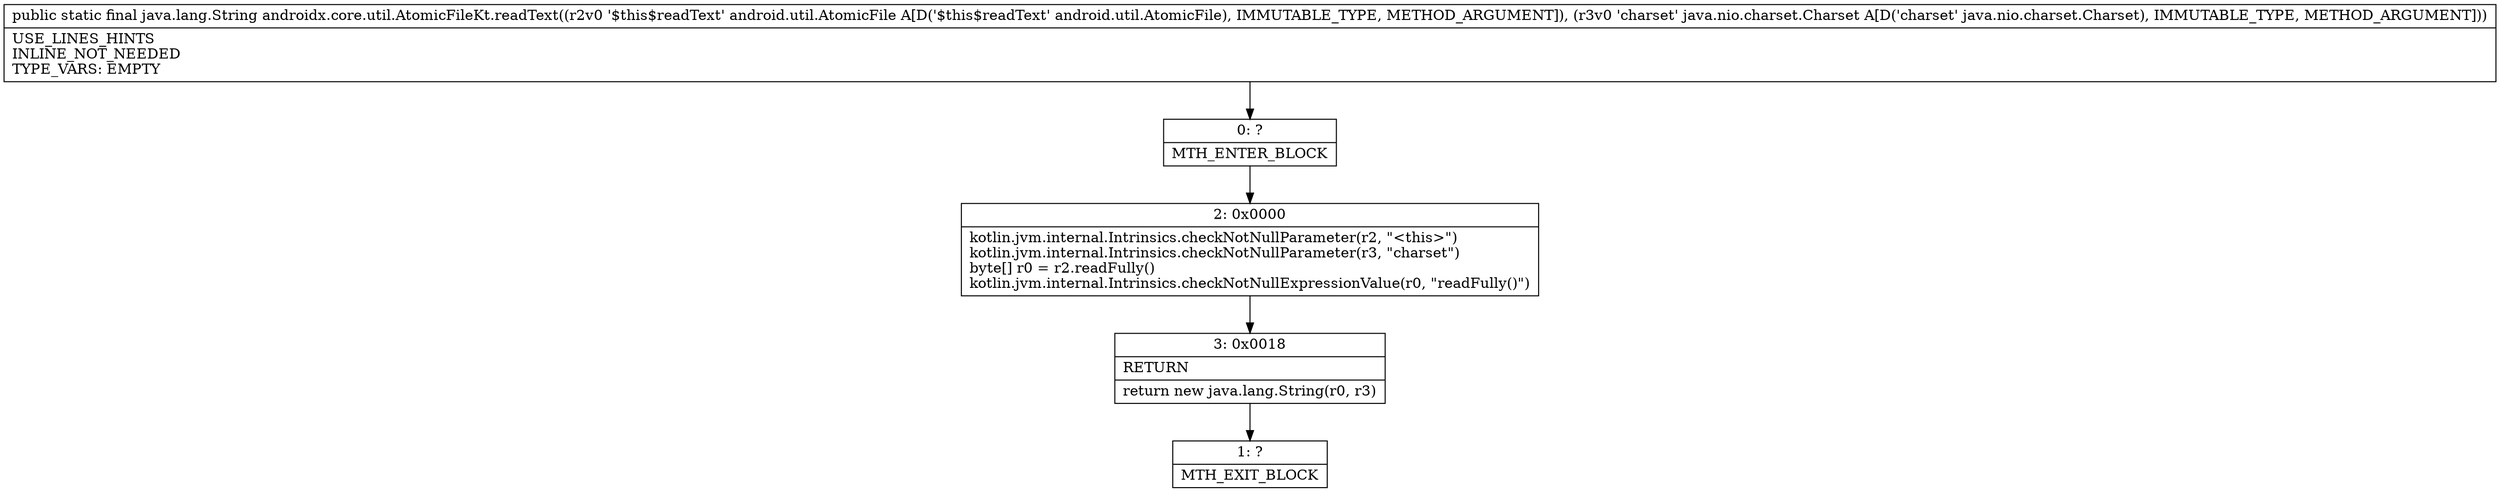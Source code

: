 digraph "CFG forandroidx.core.util.AtomicFileKt.readText(Landroid\/util\/AtomicFile;Ljava\/nio\/charset\/Charset;)Ljava\/lang\/String;" {
Node_0 [shape=record,label="{0\:\ ?|MTH_ENTER_BLOCK\l}"];
Node_2 [shape=record,label="{2\:\ 0x0000|kotlin.jvm.internal.Intrinsics.checkNotNullParameter(r2, \"\<this\>\")\lkotlin.jvm.internal.Intrinsics.checkNotNullParameter(r3, \"charset\")\lbyte[] r0 = r2.readFully()\lkotlin.jvm.internal.Intrinsics.checkNotNullExpressionValue(r0, \"readFully()\")\l}"];
Node_3 [shape=record,label="{3\:\ 0x0018|RETURN\l|return new java.lang.String(r0, r3)\l}"];
Node_1 [shape=record,label="{1\:\ ?|MTH_EXIT_BLOCK\l}"];
MethodNode[shape=record,label="{public static final java.lang.String androidx.core.util.AtomicFileKt.readText((r2v0 '$this$readText' android.util.AtomicFile A[D('$this$readText' android.util.AtomicFile), IMMUTABLE_TYPE, METHOD_ARGUMENT]), (r3v0 'charset' java.nio.charset.Charset A[D('charset' java.nio.charset.Charset), IMMUTABLE_TYPE, METHOD_ARGUMENT]))  | USE_LINES_HINTS\lINLINE_NOT_NEEDED\lTYPE_VARS: EMPTY\l}"];
MethodNode -> Node_0;Node_0 -> Node_2;
Node_2 -> Node_3;
Node_3 -> Node_1;
}

